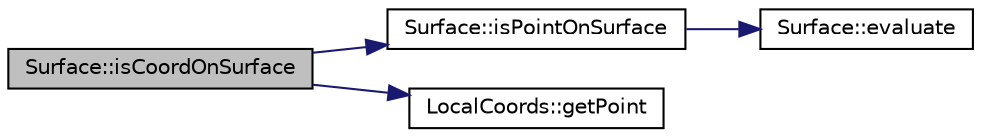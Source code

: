 digraph "Surface::isCoordOnSurface"
{
  edge [fontname="Helvetica",fontsize="10",labelfontname="Helvetica",labelfontsize="10"];
  node [fontname="Helvetica",fontsize="10",shape=record];
  rankdir="LR";
  Node1 [label="Surface::isCoordOnSurface",height=0.2,width=0.4,color="black", fillcolor="grey75", style="filled" fontcolor="black"];
  Node1 -> Node2 [color="midnightblue",fontsize="10",style="solid",fontname="Helvetica"];
  Node2 [label="Surface::isPointOnSurface",height=0.2,width=0.4,color="black", fillcolor="white", style="filled",URL="$classSurface.html#ad996b11e3af07e6dea8081cb11ccfe0c",tooltip="Return true or false if a Point is on or off of a Surface."];
  Node2 -> Node3 [color="midnightblue",fontsize="10",style="solid",fontname="Helvetica"];
  Node3 [label="Surface::evaluate",height=0.2,width=0.4,color="black", fillcolor="white", style="filled",URL="$classSurface.html#a2e0aaef635a7392806d27fb4999a9168",tooltip="Evaluate a Point using the Surface&#39;s potential equation."];
  Node1 -> Node4 [color="midnightblue",fontsize="10",style="solid",fontname="Helvetica"];
  Node4 [label="LocalCoords::getPoint",height=0.2,width=0.4,color="black", fillcolor="white", style="filled",URL="$classLocalCoords.html#aff39b0f4a6cd5de5347ab154000d349b",tooltip="Returns a pointer to the Point containing the coordinates for this LocalCoord."];
}
